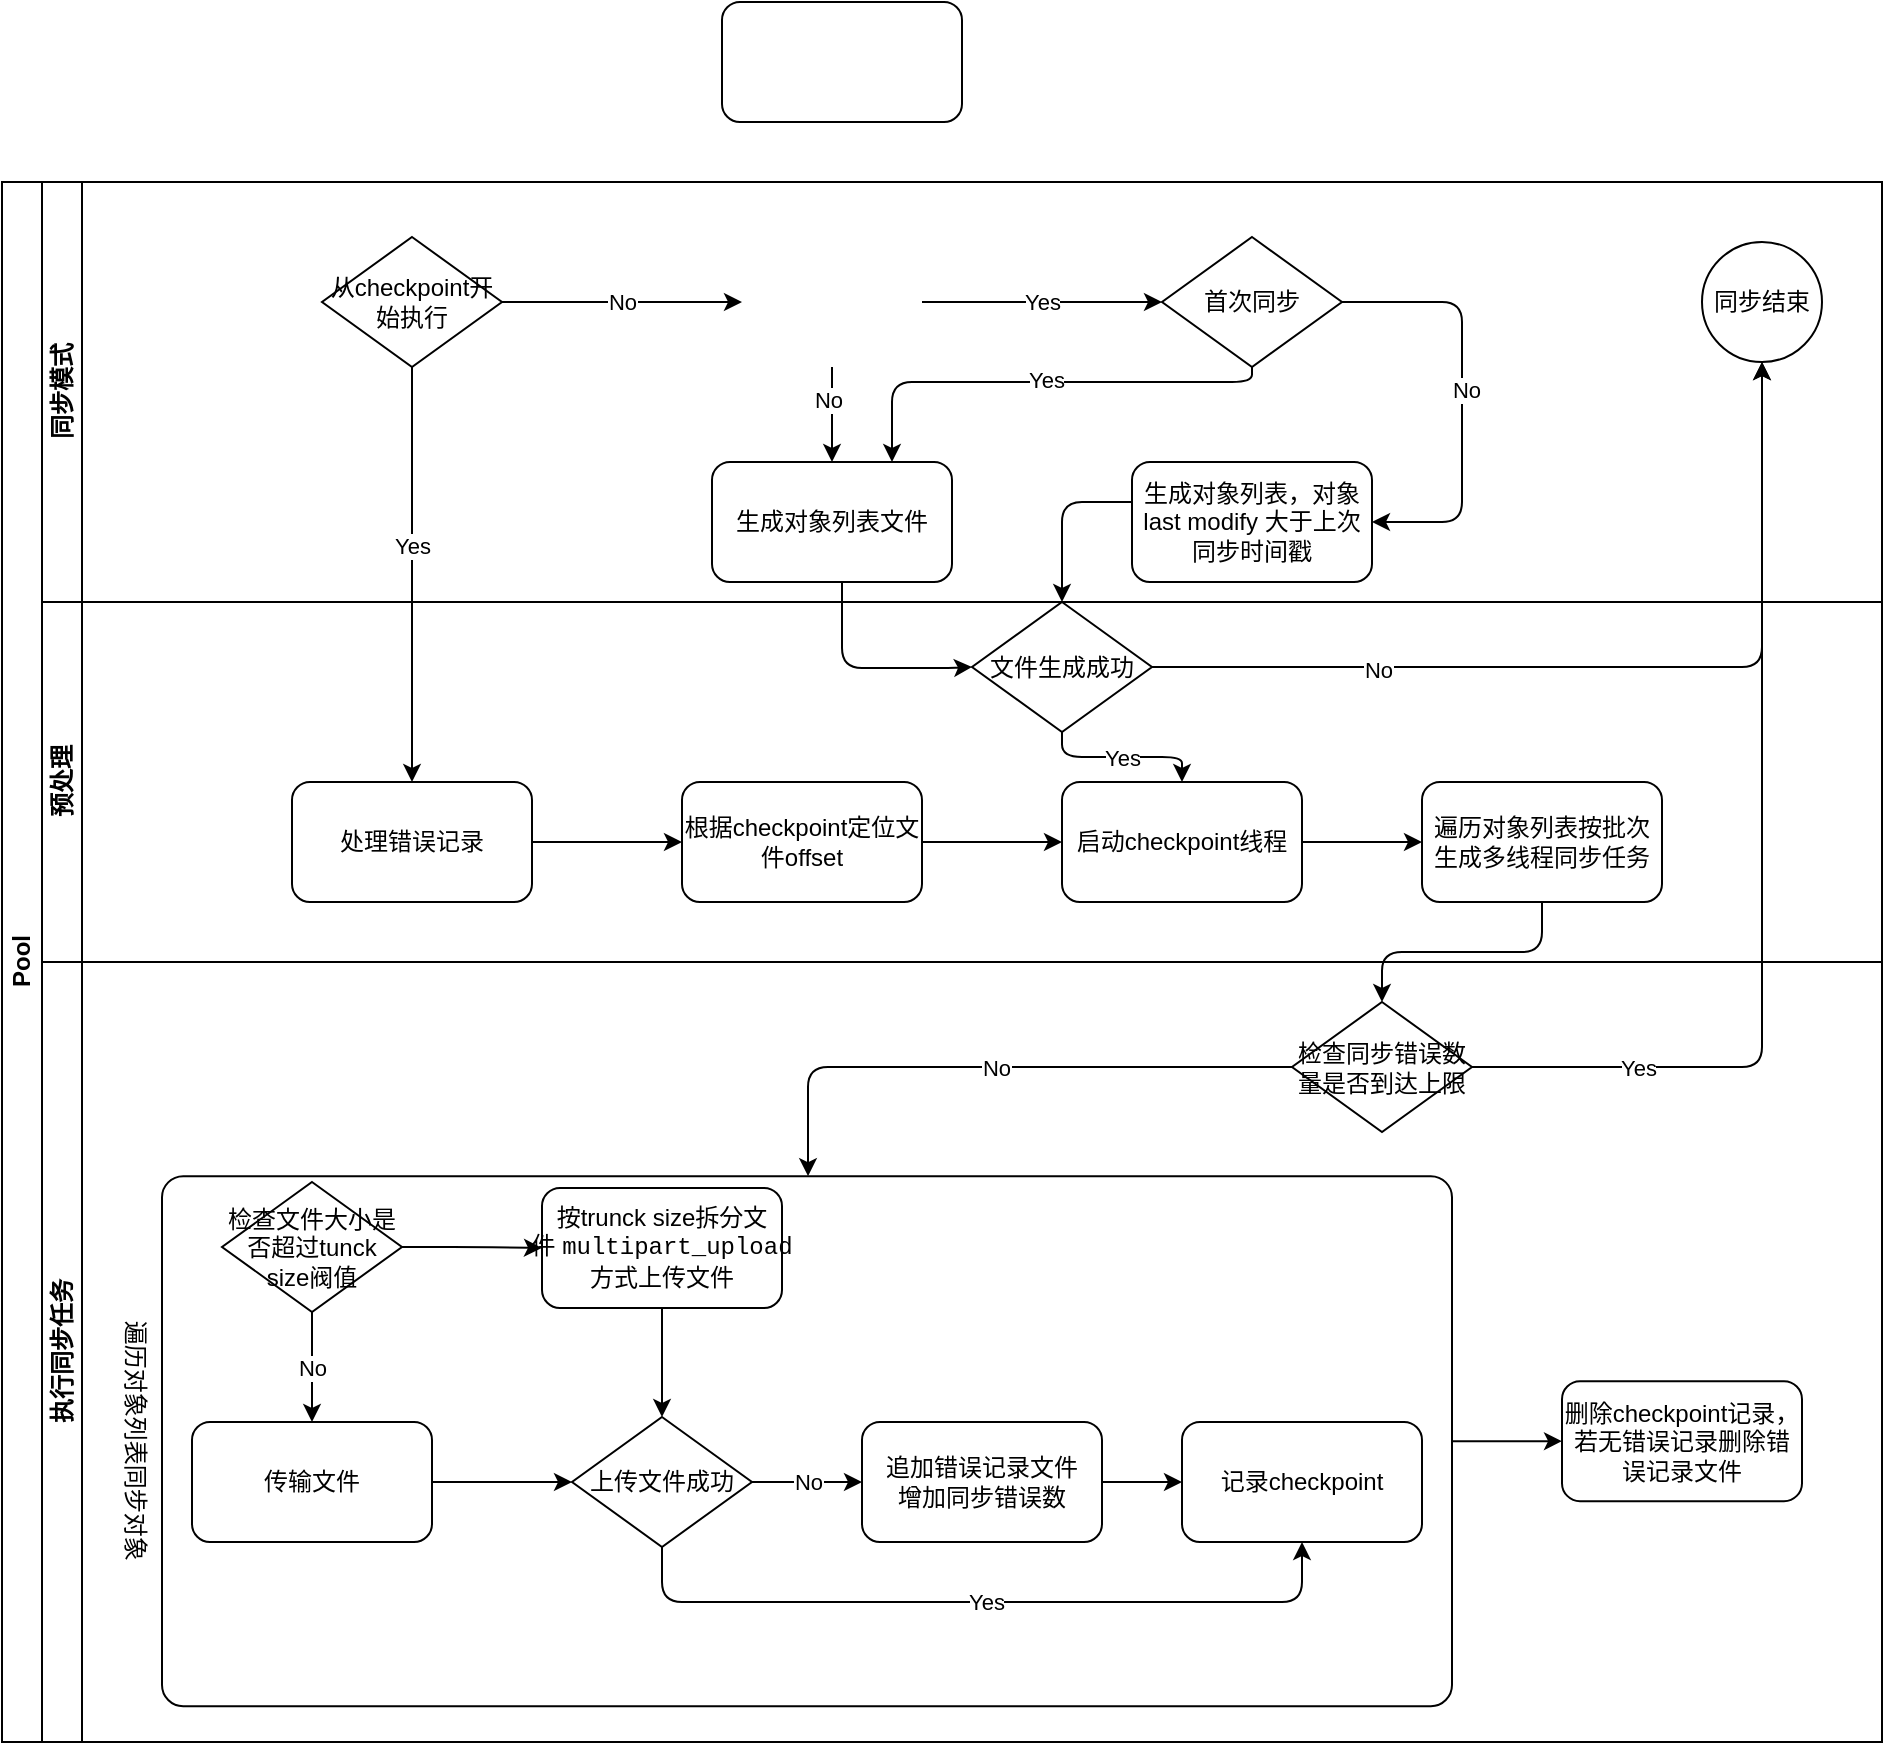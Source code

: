 <mxfile>
    <diagram id="prtHgNgQTEPvFCAcTncT" name="Page-1">
        <mxGraphModel dx="986" dy="911" grid="1" gridSize="10" guides="1" tooltips="1" connect="1" arrows="1" fold="1" page="1" pageScale="1" pageWidth="1169" pageHeight="827" background="#ffffff" math="0" shadow="0">
            <root>
                <mxCell id="0"/>
                <mxCell id="1" parent="0"/>
                <mxCell id="5" style="edgeStyle=orthogonalEdgeStyle;rounded=0;orthogonalLoop=1;jettySize=auto;html=1;entryX=0;entryY=0.5;entryDx=0;entryDy=0;exitX=0.5;exitY=1;exitDx=0;exitDy=0;" parent="1" edge="1">
                    <mxGeometry relative="1" as="geometry">
                        <mxPoint x="110" y="1295" as="sourcePoint"/>
                    </mxGeometry>
                </mxCell>
                <mxCell id="8" style="edgeStyle=orthogonalEdgeStyle;rounded=0;orthogonalLoop=1;jettySize=auto;html=1;" parent="1" edge="1">
                    <mxGeometry relative="1" as="geometry">
                        <mxPoint x="220" y="1520" as="sourcePoint"/>
                    </mxGeometry>
                </mxCell>
                <mxCell id="9" value="No" style="edgeLabel;html=1;align=center;verticalAlign=middle;resizable=0;points=[];" parent="8" vertex="1" connectable="0">
                    <mxGeometry x="-0.026" relative="1" as="geometry">
                        <mxPoint as="offset"/>
                    </mxGeometry>
                </mxCell>
                <mxCell id="43" value="No" style="edgeStyle=orthogonalEdgeStyle;rounded=0;orthogonalLoop=1;jettySize=auto;html=1;entryX=0.5;entryY=0;entryDx=0;entryDy=0;" parent="1" edge="1">
                    <mxGeometry relative="1" as="geometry">
                        <mxPoint x="235" y="885" as="sourcePoint"/>
                    </mxGeometry>
                </mxCell>
                <mxCell id="51" style="edgeStyle=orthogonalEdgeStyle;rounded=0;orthogonalLoop=1;jettySize=auto;html=1;entryX=0;entryY=0.5;entryDx=0;entryDy=0;" parent="1" edge="1">
                    <mxGeometry relative="1" as="geometry">
                        <mxPoint x="150" y="1020" as="sourcePoint"/>
                    </mxGeometry>
                </mxCell>
                <mxCell id="52" value="Yes" style="edgeLabel;html=1;align=center;verticalAlign=middle;resizable=0;points=[];" parent="51" vertex="1" connectable="0">
                    <mxGeometry x="-0.271" y="-2" relative="1" as="geometry">
                        <mxPoint as="offset"/>
                    </mxGeometry>
                </mxCell>
                <mxCell id="54" style="edgeStyle=orthogonalEdgeStyle;rounded=0;orthogonalLoop=1;jettySize=auto;html=1;entryX=0.5;entryY=0;entryDx=0;entryDy=0;" parent="1" edge="1">
                    <mxGeometry relative="1" as="geometry">
                        <mxPoint x="300.0" y="1294.87" as="sourcePoint"/>
                    </mxGeometry>
                </mxCell>
                <mxCell id="56" value="Yes" style="edgeStyle=orthogonalEdgeStyle;rounded=0;orthogonalLoop=1;jettySize=auto;html=1;entryX=0.75;entryY=0;entryDx=0;entryDy=0;exitX=0.5;exitY=1;exitDx=0;exitDy=0;" parent="1" edge="1">
                    <mxGeometry x="0.163" relative="1" as="geometry">
                        <Array as="points">
                            <mxPoint x="240.0" y="1180"/>
                            <mxPoint x="140.0" y="1180"/>
                        </Array>
                        <mxPoint as="offset"/>
                        <mxPoint x="241.47" y="1053.25" as="sourcePoint"/>
                    </mxGeometry>
                </mxCell>
                <mxCell id="57" style="edgeStyle=orthogonalEdgeStyle;rounded=0;orthogonalLoop=1;jettySize=auto;html=1;entryX=0.5;entryY=0;entryDx=0;entryDy=0;" parent="1" edge="1">
                    <mxGeometry relative="1" as="geometry">
                        <Array as="points">
                            <mxPoint x="350" y="1020"/>
                            <mxPoint x="350" y="1180"/>
                            <mxPoint x="300" y="1180"/>
                        </Array>
                        <mxPoint x="281.401" y="1020.182" as="sourcePoint"/>
                    </mxGeometry>
                </mxCell>
                <mxCell id="58" value="No" style="edgeLabel;html=1;align=center;verticalAlign=middle;resizable=0;points=[];" parent="57" vertex="1" connectable="0">
                    <mxGeometry x="-0.304" y="1" relative="1" as="geometry">
                        <mxPoint x="-21" y="106.37" as="offset"/>
                    </mxGeometry>
                </mxCell>
                <mxCell id="60" style="edgeStyle=orthogonalEdgeStyle;rounded=0;orthogonalLoop=1;jettySize=auto;html=1;entryX=0.5;entryY=0;entryDx=0;entryDy=0;" parent="1" edge="1">
                    <mxGeometry relative="1" as="geometry">
                        <mxPoint x="280" y="810" as="sourcePoint"/>
                    </mxGeometry>
                </mxCell>
                <mxCell id="388" value="Pool" style="swimlane;html=1;childLayout=stackLayout;resizeParent=1;resizeParentMax=0;horizontal=0;startSize=20;horizontalStack=0;" vertex="1" parent="1">
                    <mxGeometry x="280" y="160" width="940" height="780" as="geometry"/>
                </mxCell>
                <mxCell id="389" value="同步模式" style="swimlane;html=1;startSize=20;horizontal=0;" vertex="1" parent="388">
                    <mxGeometry x="20" width="920" height="210" as="geometry"/>
                </mxCell>
                <mxCell id="392" value="&lt;span&gt;同步结束&lt;/span&gt;" style="ellipse;whiteSpace=wrap;html=1;" vertex="1" parent="389">
                    <mxGeometry x="830" y="30" width="60" height="60" as="geometry"/>
                </mxCell>
                <mxCell id="393" value="No" style="edgeStyle=none;html=1;entryX=0;entryY=0.5;entryDx=0;entryDy=0;" edge="1" parent="389" source="394">
                    <mxGeometry relative="1" as="geometry">
                        <mxPoint x="350" y="60" as="targetPoint"/>
                    </mxGeometry>
                </mxCell>
                <mxCell id="394" value="从checkpoint开始执行" style="rhombus;whiteSpace=wrap;html=1;" vertex="1" parent="389">
                    <mxGeometry x="140" y="27.5" width="90" height="65" as="geometry"/>
                </mxCell>
                <mxCell id="395" value="Yes" style="edgeStyle=none;html=1;entryX=0;entryY=0.5;entryDx=0;entryDy=0;" edge="1" parent="389" target="403">
                    <mxGeometry relative="1" as="geometry">
                        <mxPoint x="440" y="60" as="sourcePoint"/>
                    </mxGeometry>
                </mxCell>
                <mxCell id="396" style="edgeStyle=none;html=1;entryX=0.5;entryY=0;entryDx=0;entryDy=0;" edge="1" parent="389" target="404">
                    <mxGeometry relative="1" as="geometry">
                        <mxPoint x="395" y="92.5" as="sourcePoint"/>
                    </mxGeometry>
                </mxCell>
                <mxCell id="397" value="No" style="edgeLabel;html=1;align=center;verticalAlign=middle;resizable=0;points=[];" vertex="1" connectable="0" parent="396">
                    <mxGeometry x="-0.317" y="-2" relative="1" as="geometry">
                        <mxPoint as="offset"/>
                    </mxGeometry>
                </mxCell>
                <mxCell id="399" style="edgeStyle=orthogonalEdgeStyle;html=1;entryX=0.75;entryY=0;entryDx=0;entryDy=0;" edge="1" parent="389" source="403" target="404">
                    <mxGeometry relative="1" as="geometry">
                        <Array as="points">
                            <mxPoint x="605" y="100"/>
                            <mxPoint x="425" y="100"/>
                        </Array>
                    </mxGeometry>
                </mxCell>
                <mxCell id="400" value="Yes" style="edgeLabel;html=1;align=center;verticalAlign=middle;resizable=0;points=[];" vertex="1" connectable="0" parent="399">
                    <mxGeometry x="-0.025" y="-1" relative="1" as="geometry">
                        <mxPoint as="offset"/>
                    </mxGeometry>
                </mxCell>
                <mxCell id="401" style="edgeStyle=orthogonalEdgeStyle;html=1;exitX=1;exitY=0.5;exitDx=0;exitDy=0;entryX=1;entryY=0.5;entryDx=0;entryDy=0;" edge="1" parent="389" source="403" target="405">
                    <mxGeometry relative="1" as="geometry">
                        <mxPoint x="690" y="140" as="targetPoint"/>
                        <Array as="points">
                            <mxPoint x="710" y="60"/>
                            <mxPoint x="710" y="170"/>
                        </Array>
                    </mxGeometry>
                </mxCell>
                <mxCell id="402" value="No" style="edgeLabel;html=1;align=center;verticalAlign=middle;resizable=0;points=[];" vertex="1" connectable="0" parent="401">
                    <mxGeometry x="-0.039" y="2" relative="1" as="geometry">
                        <mxPoint as="offset"/>
                    </mxGeometry>
                </mxCell>
                <mxCell id="403" value="首次同步" style="rhombus;whiteSpace=wrap;html=1;" vertex="1" parent="389">
                    <mxGeometry x="560" y="27.5" width="90" height="65" as="geometry"/>
                </mxCell>
                <mxCell id="404" value="生成对象列表文件" style="rounded=1;whiteSpace=wrap;html=1;" vertex="1" parent="389">
                    <mxGeometry x="335" y="140" width="120" height="60" as="geometry"/>
                </mxCell>
                <mxCell id="405" value="生成对象列表，对象 last modify 大于上次同步时间戳" style="rounded=1;whiteSpace=wrap;html=1;" vertex="1" parent="389">
                    <mxGeometry x="545" y="140" width="120" height="60" as="geometry"/>
                </mxCell>
                <mxCell id="406" value="预处理" style="swimlane;html=1;startSize=20;horizontal=0;" vertex="1" parent="388">
                    <mxGeometry x="20" y="210" width="920" height="180" as="geometry"/>
                </mxCell>
                <mxCell id="407" style="edgeStyle=none;html=1;entryX=0;entryY=0.5;entryDx=0;entryDy=0;" edge="1" parent="406" source="408" target="413">
                    <mxGeometry relative="1" as="geometry"/>
                </mxCell>
                <mxCell id="408" value="&lt;span&gt;根据checkpoint定位文件offset&lt;/span&gt;" style="rounded=1;whiteSpace=wrap;html=1;" vertex="1" parent="406">
                    <mxGeometry x="320" y="90" width="120" height="60" as="geometry"/>
                </mxCell>
                <mxCell id="409" style="edgeStyle=none;html=1;" edge="1" parent="406" source="410" target="408">
                    <mxGeometry relative="1" as="geometry"/>
                </mxCell>
                <mxCell id="410" value="&lt;span&gt;处理错误记录&lt;/span&gt;" style="rounded=1;whiteSpace=wrap;html=1;" vertex="1" parent="406">
                    <mxGeometry x="125" y="90" width="120" height="60" as="geometry"/>
                </mxCell>
                <mxCell id="411" value="遍历对象列表按批次生成多线程同步任务" style="rounded=1;whiteSpace=wrap;html=1;" vertex="1" parent="406">
                    <mxGeometry x="690" y="90" width="120" height="60" as="geometry"/>
                </mxCell>
                <mxCell id="412" style="edgeStyle=none;html=1;entryX=0;entryY=0.5;entryDx=0;entryDy=0;" edge="1" parent="406" source="413" target="411">
                    <mxGeometry relative="1" as="geometry"/>
                </mxCell>
                <mxCell id="413" value="启动checkpoint线程" style="rounded=1;whiteSpace=wrap;html=1;" vertex="1" parent="406">
                    <mxGeometry x="510" y="90" width="120" height="60" as="geometry"/>
                </mxCell>
                <mxCell id="414" value="Yes" style="edgeStyle=orthogonalEdgeStyle;html=1;entryX=0.5;entryY=0;entryDx=0;entryDy=0;" edge="1" parent="406" source="415" target="413">
                    <mxGeometry relative="1" as="geometry"/>
                </mxCell>
                <mxCell id="415" value="文件生成成功" style="rhombus;whiteSpace=wrap;html=1;" vertex="1" parent="406">
                    <mxGeometry x="465" width="90" height="65" as="geometry"/>
                </mxCell>
                <mxCell id="416" value="Yes" style="edgeStyle=none;html=1;entryX=0.5;entryY=0;entryDx=0;entryDy=0;" edge="1" parent="388" source="394" target="410">
                    <mxGeometry x="-0.143" relative="1" as="geometry">
                        <mxPoint as="offset"/>
                    </mxGeometry>
                </mxCell>
                <mxCell id="417" style="edgeStyle=orthogonalEdgeStyle;html=1;entryX=0;entryY=0.5;entryDx=0;entryDy=0;" edge="1" parent="388" source="404" target="415">
                    <mxGeometry relative="1" as="geometry">
                        <Array as="points">
                            <mxPoint x="420" y="243"/>
                            <mxPoint x="475" y="243"/>
                        </Array>
                    </mxGeometry>
                </mxCell>
                <mxCell id="418" style="edgeStyle=orthogonalEdgeStyle;html=1;entryX=0.5;entryY=0;entryDx=0;entryDy=0;" edge="1" parent="388" source="405" target="415">
                    <mxGeometry relative="1" as="geometry">
                        <Array as="points">
                            <mxPoint x="530" y="160"/>
                        </Array>
                    </mxGeometry>
                </mxCell>
                <mxCell id="419" style="edgeStyle=orthogonalEdgeStyle;html=1;entryX=0.5;entryY=1;entryDx=0;entryDy=0;" edge="1" parent="388" source="415" target="392">
                    <mxGeometry relative="1" as="geometry"/>
                </mxCell>
                <mxCell id="420" value="No" style="edgeLabel;html=1;align=center;verticalAlign=middle;resizable=0;points=[];" vertex="1" connectable="0" parent="419">
                    <mxGeometry x="-0.506" y="-1" relative="1" as="geometry">
                        <mxPoint as="offset"/>
                    </mxGeometry>
                </mxCell>
                <mxCell id="421" style="edgeStyle=orthogonalEdgeStyle;html=1;entryX=0.5;entryY=0;entryDx=0;entryDy=0;" edge="1" parent="388" source="411" target="426">
                    <mxGeometry relative="1" as="geometry"/>
                </mxCell>
                <mxCell id="422" style="edgeStyle=orthogonalEdgeStyle;html=1;entryX=0.5;entryY=1;entryDx=0;entryDy=0;" edge="1" parent="388" source="426" target="392">
                    <mxGeometry relative="1" as="geometry"/>
                </mxCell>
                <mxCell id="423" value="Yes" style="edgeLabel;html=1;align=center;verticalAlign=middle;resizable=0;points=[];" vertex="1" connectable="0" parent="422">
                    <mxGeometry x="-0.666" relative="1" as="geometry">
                        <mxPoint as="offset"/>
                    </mxGeometry>
                </mxCell>
                <mxCell id="424" value="执行同步任务" style="swimlane;html=1;startSize=20;horizontal=0;" vertex="1" parent="388">
                    <mxGeometry x="20" y="390" width="920" height="390" as="geometry"/>
                </mxCell>
                <mxCell id="425" value="No" style="edgeStyle=orthogonalEdgeStyle;html=1;" edge="1" parent="424" source="426" target="428">
                    <mxGeometry relative="1" as="geometry">
                        <Array as="points">
                            <mxPoint x="383" y="52"/>
                        </Array>
                    </mxGeometry>
                </mxCell>
                <mxCell id="426" value="检查同步错误数量是否到达上限" style="rhombus;whiteSpace=wrap;html=1;" vertex="1" parent="424">
                    <mxGeometry x="625" y="20" width="90" height="65" as="geometry"/>
                </mxCell>
                <mxCell id="427" style="edgeStyle=orthogonalEdgeStyle;html=1;" edge="1" parent="424" source="428" target="443">
                    <mxGeometry relative="1" as="geometry"/>
                </mxCell>
                <mxCell id="428" value="" style="rounded=1;whiteSpace=wrap;html=1;arcSize=4;" vertex="1" parent="424">
                    <mxGeometry x="60" y="107.08" width="645" height="265" as="geometry"/>
                </mxCell>
                <mxCell id="429" value="遍历对象列表同步对象" style="text;html=1;strokeColor=none;fillColor=none;align=center;verticalAlign=middle;whiteSpace=wrap;rounded=0;rotation=90;" vertex="1" parent="424">
                    <mxGeometry x="-20" y="220.0" width="133.35" height="39.17" as="geometry"/>
                </mxCell>
                <mxCell id="430" value="No" style="edgeStyle=orthogonalEdgeStyle;html=1;" edge="1" parent="424" source="432" target="434">
                    <mxGeometry relative="1" as="geometry"/>
                </mxCell>
                <mxCell id="431" style="edgeStyle=orthogonalEdgeStyle;html=1;" edge="1" parent="424" source="432" target="436">
                    <mxGeometry relative="1" as="geometry"/>
                </mxCell>
                <mxCell id="432" value="检查文件大小是否超过tunck size阀值" style="rhombus;whiteSpace=wrap;html=1;" vertex="1" parent="424">
                    <mxGeometry x="90" y="110" width="90" height="65" as="geometry"/>
                </mxCell>
                <mxCell id="433" style="edgeStyle=orthogonalEdgeStyle;html=1;entryX=0;entryY=0.5;entryDx=0;entryDy=0;" edge="1" parent="424" source="434" target="439">
                    <mxGeometry relative="1" as="geometry"/>
                </mxCell>
                <mxCell id="434" value="传输文件" style="rounded=1;whiteSpace=wrap;html=1;" vertex="1" parent="424">
                    <mxGeometry x="75" y="230.0" width="120" height="60" as="geometry"/>
                </mxCell>
                <mxCell id="435" style="edgeStyle=orthogonalEdgeStyle;html=1;entryX=0.5;entryY=0;entryDx=0;entryDy=0;" edge="1" parent="424" source="436" target="439">
                    <mxGeometry relative="1" as="geometry"/>
                </mxCell>
                <mxCell id="436" value="按trunck size拆分文件&amp;nbsp;&lt;span style=&quot;border-color: var(--border-color); font-family: menlo, &amp;quot;jetbrains mono&amp;quot;, &amp;quot;courier new&amp;quot;, monospace, menlo, monaco, &amp;quot;courier new&amp;quot;, monospace;&quot;&gt;multipart_upload方式上传文件&lt;/span&gt;" style="rounded=1;whiteSpace=wrap;html=1;" vertex="1" parent="424">
                    <mxGeometry x="250" y="113" width="120" height="60" as="geometry"/>
                </mxCell>
                <mxCell id="437" value="No" style="edgeStyle=orthogonalEdgeStyle;html=1;entryX=0;entryY=0.5;entryDx=0;entryDy=0;" edge="1" parent="424" source="439" target="441">
                    <mxGeometry relative="1" as="geometry"/>
                </mxCell>
                <mxCell id="438" value="Yes" style="edgeStyle=orthogonalEdgeStyle;html=1;entryX=0.5;entryY=1;entryDx=0;entryDy=0;" edge="1" parent="424" source="439" target="442">
                    <mxGeometry relative="1" as="geometry">
                        <Array as="points">
                            <mxPoint x="310" y="320"/>
                            <mxPoint x="630" y="320"/>
                        </Array>
                    </mxGeometry>
                </mxCell>
                <mxCell id="439" value="上传文件成功" style="rhombus;whiteSpace=wrap;html=1;" vertex="1" parent="424">
                    <mxGeometry x="265" y="227.5" width="90" height="65" as="geometry"/>
                </mxCell>
                <mxCell id="440" style="edgeStyle=orthogonalEdgeStyle;html=1;entryX=0;entryY=0.5;entryDx=0;entryDy=0;" edge="1" parent="424" source="441" target="442">
                    <mxGeometry relative="1" as="geometry"/>
                </mxCell>
                <mxCell id="441" value="追加错误记录文件&lt;br&gt;增加同步错误数" style="rounded=1;whiteSpace=wrap;html=1;" vertex="1" parent="424">
                    <mxGeometry x="410" y="230" width="120" height="60" as="geometry"/>
                </mxCell>
                <mxCell id="442" value="记录checkpoint" style="rounded=1;whiteSpace=wrap;html=1;" vertex="1" parent="424">
                    <mxGeometry x="570" y="230" width="120" height="60" as="geometry"/>
                </mxCell>
                <mxCell id="443" value="删除checkpoint记录，若无错误记录删除错误记录文件" style="rounded=1;whiteSpace=wrap;html=1;" vertex="1" parent="424">
                    <mxGeometry x="760" y="209.58" width="120" height="60" as="geometry"/>
                </mxCell>
                <mxCell id="445" value="" style="rounded=1;whiteSpace=wrap;html=1;" vertex="1" parent="1">
                    <mxGeometry x="640" y="70" width="120" height="60" as="geometry"/>
                </mxCell>
            </root>
        </mxGraphModel>
    </diagram>
</mxfile>